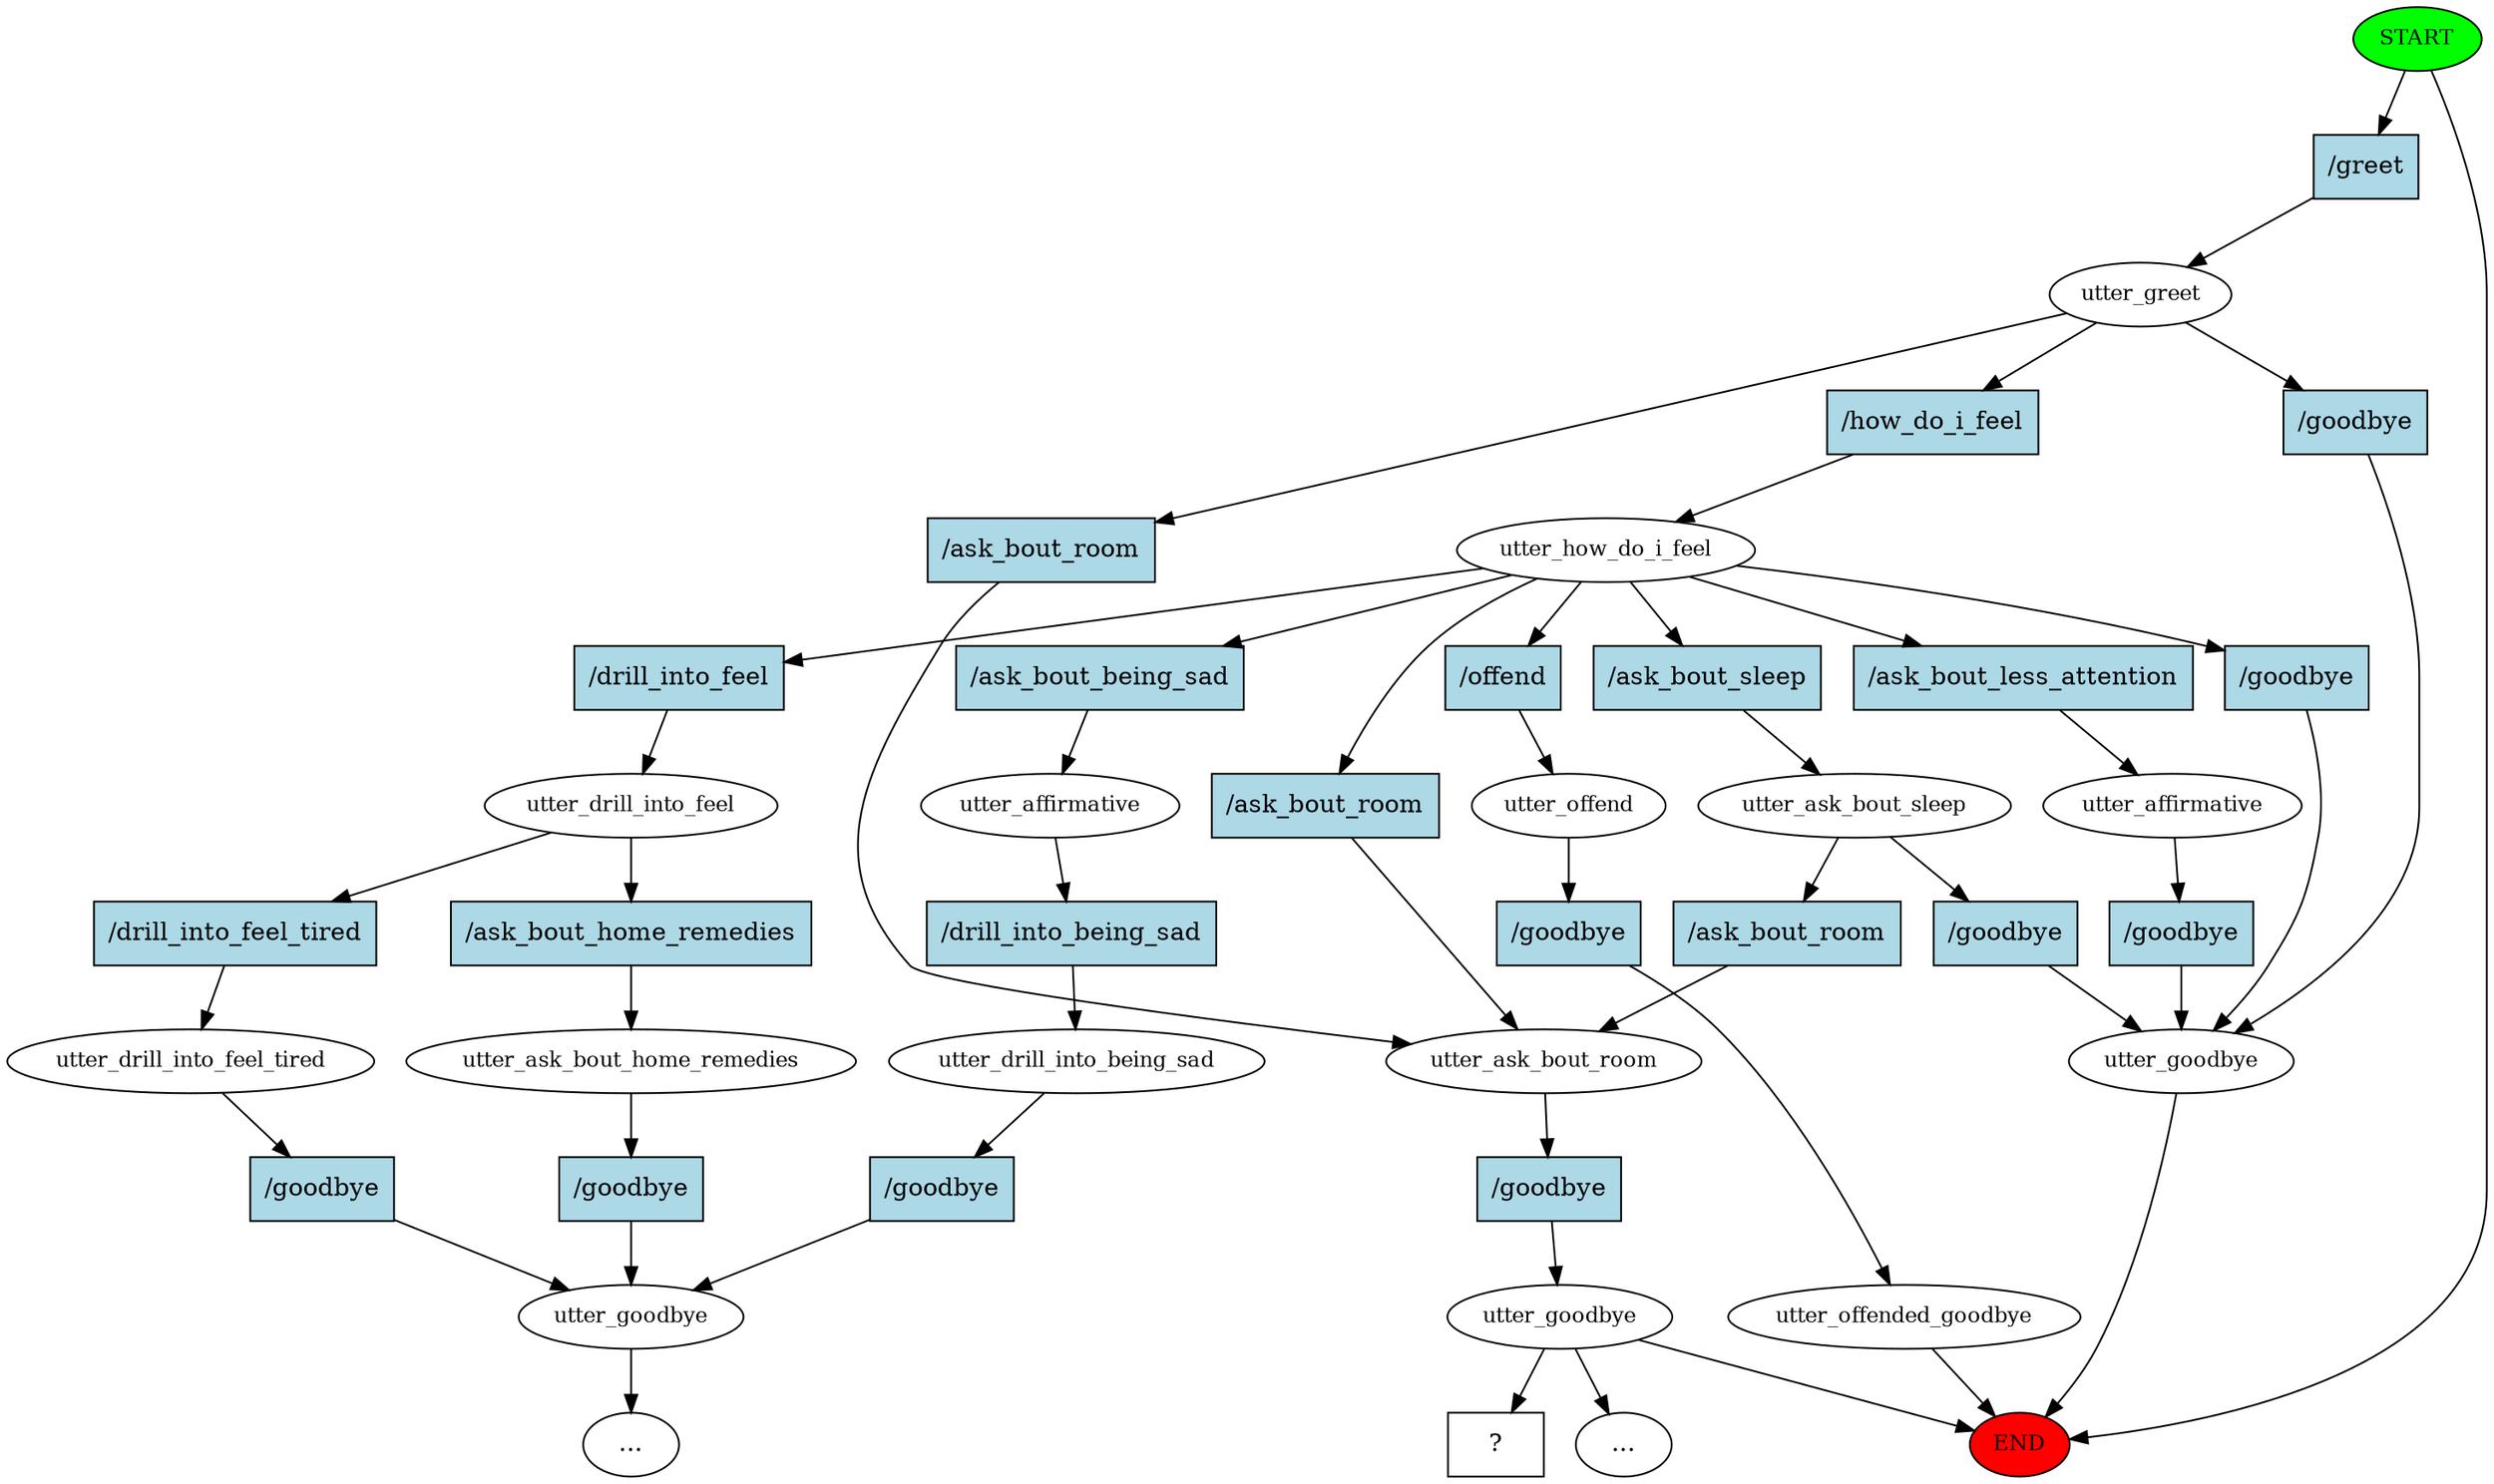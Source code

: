 digraph  {
0 [class="start active", fillcolor=green, fontsize=12, label=START, style=filled];
"-1" [class=end, fillcolor=red, fontsize=12, label=END, style=filled];
1 [class=active, fontsize=12, label=utter_greet];
2 [class=active, fontsize=12, label=utter_how_do_i_feel];
3 [class=active, fontsize=12, label=utter_ask_bout_room];
4 [class=active, fontsize=12, label=utter_goodbye];
"-3" [class=ellipsis, label="..."];
9 [class="", fontsize=12, label=utter_goodbye];
15 [class="", fontsize=12, label=utter_drill_into_feel];
16 [class="", fontsize=12, label=utter_drill_into_feel_tired];
17 [class="", fontsize=12, label=utter_goodbye];
21 [class="", fontsize=12, label=utter_ask_bout_home_remedies];
25 [class="", fontsize=12, label=utter_offend];
26 [class="", fontsize=12, label=utter_offended_goodbye];
29 [class="", fontsize=12, label=utter_affirmative];
33 [class="", fontsize=12, label=utter_affirmative];
34 [class="", fontsize=12, label=utter_drill_into_being_sad];
"-6" [class=ellipsis, label="..."];
38 [class=active, fontsize=12, label=utter_ask_bout_sleep];
45 [class="intent dashed active", label="  ?  ", shape=rect];
46 [class="intent active", fillcolor=lightblue, label="/greet", shape=rect, style=filled];
47 [class="intent active", fillcolor=lightblue, label="/how_do_i_feel", shape=rect, style=filled];
48 [class=intent, fillcolor=lightblue, label="/goodbye", shape=rect, style=filled];
49 [class=intent, fillcolor=lightblue, label="/ask_bout_room", shape=rect, style=filled];
50 [class=intent, fillcolor=lightblue, label="/ask_bout_room", shape=rect, style=filled];
51 [class=intent, fillcolor=lightblue, label="/drill_into_feel", shape=rect, style=filled];
52 [class=intent, fillcolor=lightblue, label="/offend", shape=rect, style=filled];
53 [class=intent, fillcolor=lightblue, label="/ask_bout_less_attention", shape=rect, style=filled];
54 [class=intent, fillcolor=lightblue, label="/ask_bout_being_sad", shape=rect, style=filled];
55 [class="intent active", fillcolor=lightblue, label="/ask_bout_sleep", shape=rect, style=filled];
56 [class=intent, fillcolor=lightblue, label="/goodbye", shape=rect, style=filled];
57 [class="intent active", fillcolor=lightblue, label="/goodbye", shape=rect, style=filled];
58 [class=intent, fillcolor=lightblue, label="/drill_into_feel_tired", shape=rect, style=filled];
59 [class=intent, fillcolor=lightblue, label="/ask_bout_home_remedies", shape=rect, style=filled];
60 [class=intent, fillcolor=lightblue, label="/goodbye", shape=rect, style=filled];
61 [class=intent, fillcolor=lightblue, label="/goodbye", shape=rect, style=filled];
62 [class=intent, fillcolor=lightblue, label="/goodbye", shape=rect, style=filled];
63 [class=intent, fillcolor=lightblue, label="/goodbye", shape=rect, style=filled];
64 [class=intent, fillcolor=lightblue, label="/drill_into_being_sad", shape=rect, style=filled];
65 [class=intent, fillcolor=lightblue, label="/goodbye", shape=rect, style=filled];
66 [class=intent, fillcolor=lightblue, label="/goodbye", shape=rect, style=filled];
67 [class="intent active", fillcolor=lightblue, label="/ask_bout_room", shape=rect, style=filled];
0 -> "-1"  [class="", key=NONE, label=""];
0 -> 46  [class=active, key=0];
1 -> 47  [class=active, key=0];
1 -> 48  [class="", key=0];
1 -> 49  [class="", key=0];
2 -> 50  [class="", key=0];
2 -> 51  [class="", key=0];
2 -> 52  [class="", key=0];
2 -> 53  [class="", key=0];
2 -> 54  [class="", key=0];
2 -> 55  [class=active, key=0];
2 -> 56  [class="", key=0];
3 -> 57  [class=active, key=0];
4 -> "-1"  [class="", key=NONE, label=""];
4 -> "-3"  [class="", key=NONE, label=""];
4 -> 45  [class=active, key=NONE, label=""];
9 -> "-1"  [class="", key=NONE, label=""];
15 -> 58  [class="", key=0];
15 -> 59  [class="", key=0];
16 -> 60  [class="", key=0];
17 -> "-6"  [class="", key=NONE, label=""];
21 -> 61  [class="", key=0];
25 -> 62  [class="", key=0];
26 -> "-1"  [class="", key=NONE, label=""];
29 -> 63  [class="", key=0];
33 -> 64  [class="", key=0];
34 -> 65  [class="", key=0];
38 -> 66  [class="", key=0];
38 -> 67  [class=active, key=0];
46 -> 1  [class=active, key=0];
47 -> 2  [class=active, key=0];
48 -> 9  [class="", key=0];
49 -> 3  [class="", key=0];
50 -> 3  [class="", key=0];
51 -> 15  [class="", key=0];
52 -> 25  [class="", key=0];
53 -> 29  [class="", key=0];
54 -> 33  [class="", key=0];
55 -> 38  [class=active, key=0];
56 -> 9  [class="", key=0];
57 -> 4  [class=active, key=0];
58 -> 16  [class="", key=0];
59 -> 21  [class="", key=0];
60 -> 17  [class="", key=0];
61 -> 17  [class="", key=0];
62 -> 26  [class="", key=0];
63 -> 9  [class="", key=0];
64 -> 34  [class="", key=0];
65 -> 17  [class="", key=0];
66 -> 9  [class="", key=0];
67 -> 3  [class=active, key=0];
}
